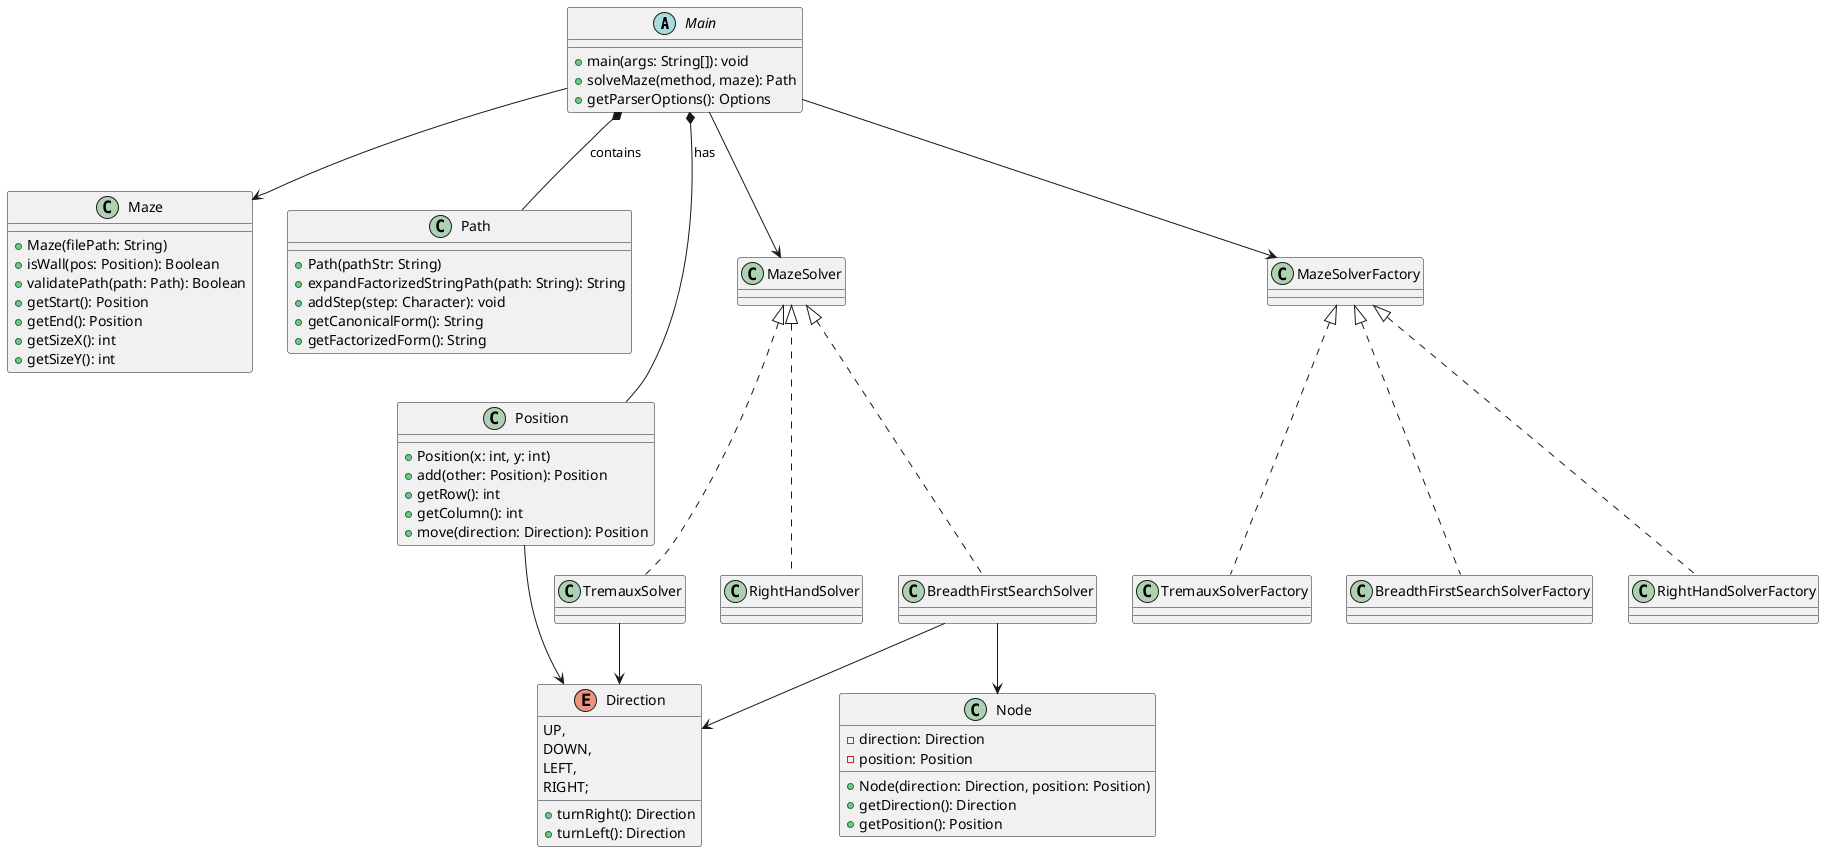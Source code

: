 @startuml name

abstract class Main {
    + main(args: String[]): void
    + solveMaze(method, maze): Path
    + getParserOptions(): Options
}

class Maze {
    + Maze(filePath: String)
    + isWall(pos: Position): Boolean
    + validatePath(path: Path): Boolean
    + getStart(): Position
    + getEnd(): Position
    + getSizeX(): int
    + getSizeY(): int
}

class Path {
    + Path(pathStr: String)
    + expandFactorizedStringPath(path: String): String
    + addStep(step: Character): void
    + getCanonicalForm(): String
    + getFactorizedForm(): String
}

class Position {
    + Position(x: int, y: int)
    + add(other: Position): Position
    + getRow(): int
    + getColumn(): int
    + move(direction: Direction): Position
}

enum Direction {
    UP,
    DOWN,
    LEFT,
    RIGHT;
    
    + turnRight(): Direction
    + turnLeft(): Direction
}

class Node {
    - direction: Direction
    - position: Position

    + Node(direction: Direction, position: Position)
    + getDirection(): Direction
    + getPosition(): Position
}

Main --> Maze
Main *-- Path : contains
Main *-- Position : has
Main --> MazeSolver
Main --> MazeSolverFactory

BreadthFirstSearchSolver --> Node
BreadthFirstSearchSolver --> Direction
TremauxSolver --> Direction
Position --> Direction


class RightHandSolver implements MazeSolver
class TremauxSolver implements MazeSolver
class BreadthFirstSearchSolver implements MazeSolver

class RightHandSolverFactory implements MazeSolverFactory
class TremauxSolverFactory implements MazeSolverFactory
class BreadthFirstSearchSolverFactory implements MazeSolverFactory

@enduml